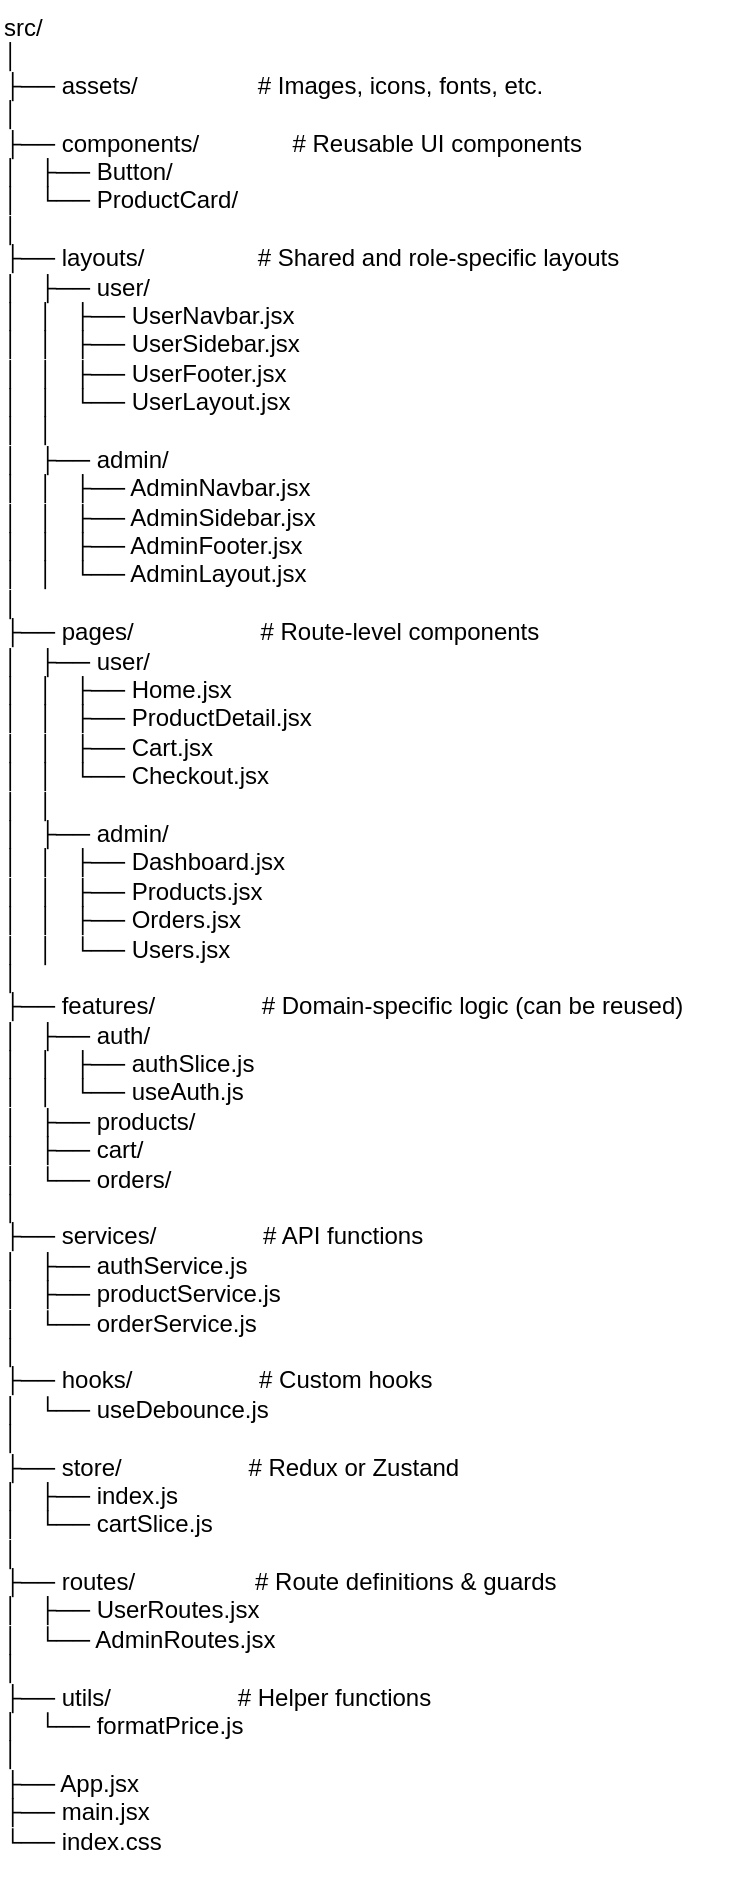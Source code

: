 <mxfile version="27.1.6">
  <diagram name="Page-1" id="5rtdl1-ccvhHnKzj9iE8">
    <mxGraphModel dx="1281" dy="562" grid="1" gridSize="10" guides="1" tooltips="1" connect="1" arrows="1" fold="1" page="1" pageScale="1" pageWidth="850" pageHeight="1100" math="0" shadow="0">
      <root>
        <mxCell id="0" />
        <mxCell id="1" parent="0" />
        <UserObject label="src/&#xa;│&#xa;├── assets/                  # Images, icons, fonts, etc.&#xa;│&#xa;├── components/              # Reusable UI components&#xa;│   ├── Button/&#xa;│   └── ProductCard/&#xa;│&#xa;├── layouts/                 # Shared and role-specific layouts&#xa;│   ├── user/&#xa;│   │   ├── UserNavbar.jsx&#xa;│   │   ├── UserSidebar.jsx&#xa;│   │   ├── UserFooter.jsx&#xa;│   │   └── UserLayout.jsx&#xa;│   │&#xa;│   ├── admin/&#xa;│   │   ├── AdminNavbar.jsx&#xa;│   │   ├── AdminSidebar.jsx&#xa;│   │   ├── AdminFooter.jsx&#xa;│   │   └── AdminLayout.jsx&#xa;│&#xa;├── pages/                   # Route-level components&#xa;│   ├── user/&#xa;│   │   ├── Home.jsx&#xa;│   │   ├── ProductDetail.jsx&#xa;│   │   ├── Cart.jsx&#xa;│   │   └── Checkout.jsx&#xa;│   │&#xa;│   ├── admin/&#xa;│   │   ├── Dashboard.jsx&#xa;│   │   ├── Products.jsx&#xa;│   │   ├── Orders.jsx&#xa;│   │   └── Users.jsx&#xa;│&#xa;├── features/                # Domain-specific logic (can be reused)&#xa;│   ├── auth/&#xa;│   │   ├── authSlice.js&#xa;│   │   └── useAuth.js&#xa;│   ├── products/&#xa;│   ├── cart/&#xa;│   └── orders/&#xa;│&#xa;├── services/                # API functions&#xa;│   ├── authService.js&#xa;│   ├── productService.js&#xa;│   └── orderService.js&#xa;│&#xa;├── hooks/                   # Custom hooks&#xa;│   └── useDebounce.js&#xa;│&#xa;├── store/                   # Redux or Zustand&#xa;│   ├── index.js&#xa;│   └── cartSlice.js&#xa;│&#xa;├── routes/                  # Route definitions &amp; guards&#xa;│   ├── UserRoutes.jsx&#xa;│   └── AdminRoutes.jsx&#xa;│&#xa;├── utils/                   # Helper functions&#xa;│   └── formatPrice.js&#xa;│&#xa;├── App.jsx&#xa;├── main.jsx&#xa;└── index.css" link="src/&#xa;│&#xa;├── assets/                  # Images, icons, fonts, etc.&#xa;│&#xa;├── components/              # Reusable UI components&#xa;│   ├── Button/&#xa;│   └── ProductCard/&#xa;│&#xa;├── layouts/                 # Shared and role-specific layouts&#xa;│   ├── user/&#xa;│   │   ├── UserNavbar.jsx&#xa;│   │   ├── UserSidebar.jsx&#xa;│   │   ├── UserFooter.jsx&#xa;│   │   └── UserLayout.jsx&#xa;│   │&#xa;│   ├── admin/&#xa;│   │   ├── AdminNavbar.jsx&#xa;│   │   ├── AdminSidebar.jsx&#xa;│   │   ├── AdminFooter.jsx&#xa;│   │   └── AdminLayout.jsx&#xa;│&#xa;├── pages/                   # Route-level components&#xa;│   ├── user/&#xa;│   │   ├── Home.jsx&#xa;│   │   ├── ProductDetail.jsx&#xa;│   │   ├── Cart.jsx&#xa;│   │   └── Checkout.jsx&#xa;│   │&#xa;│   ├── admin/&#xa;│   │   ├── Dashboard.jsx&#xa;│   │   ├── Products.jsx&#xa;│   │   ├── Orders.jsx&#xa;│   │   └── Users.jsx&#xa;│&#xa;├── features/                # Domain-specific logic (can be reused)&#xa;│   ├── auth/&#xa;│   │   ├── authSlice.js&#xa;│   │   └── useAuth.js&#xa;│   ├── products/&#xa;│   ├── cart/&#xa;│   └── orders/&#xa;│&#xa;├── services/                # API functions&#xa;│   ├── authService.js&#xa;│   ├── productService.js&#xa;│   └── orderService.js&#xa;│&#xa;├── hooks/                   # Custom hooks&#xa;│   └── useDebounce.js&#xa;│&#xa;├── store/                   # Redux or Zustand&#xa;│   ├── index.js&#xa;│   └── cartSlice.js&#xa;│&#xa;├── routes/                  # Route definitions &amp; guards&#xa;│   ├── UserRoutes.jsx&#xa;│   └── AdminRoutes.jsx&#xa;│&#xa;├── utils/                   # Helper functions&#xa;│   └── formatPrice.js&#xa;│&#xa;├── App.jsx&#xa;├── main.jsx&#xa;└── index.css" id="cGx5cIwmPUhDQM_EkyjN-1">
          <mxCell style="text;whiteSpace=wrap;" vertex="1" parent="1">
            <mxGeometry x="220" y="100" width="370" height="950" as="geometry" />
          </mxCell>
        </UserObject>
      </root>
    </mxGraphModel>
  </diagram>
</mxfile>
